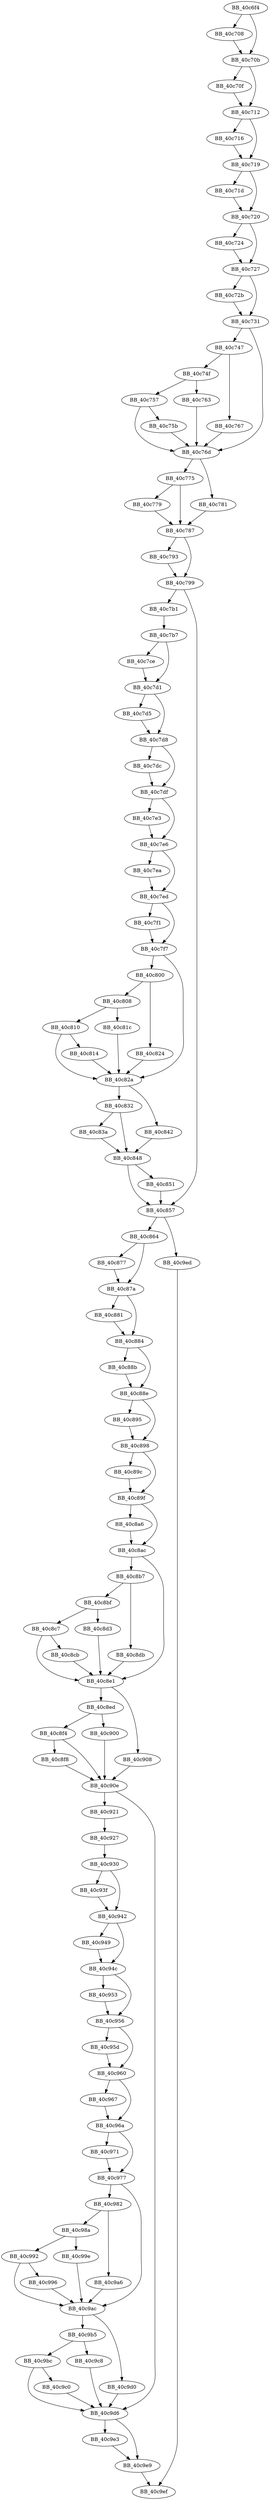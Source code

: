 DiGraph __control87{
BB_40c6f4->BB_40c708
BB_40c6f4->BB_40c70b
BB_40c708->BB_40c70b
BB_40c70b->BB_40c70f
BB_40c70b->BB_40c712
BB_40c70f->BB_40c712
BB_40c712->BB_40c716
BB_40c712->BB_40c719
BB_40c716->BB_40c719
BB_40c719->BB_40c71d
BB_40c719->BB_40c720
BB_40c71d->BB_40c720
BB_40c720->BB_40c724
BB_40c720->BB_40c727
BB_40c724->BB_40c727
BB_40c727->BB_40c72b
BB_40c727->BB_40c731
BB_40c72b->BB_40c731
BB_40c731->BB_40c747
BB_40c731->BB_40c76d
BB_40c747->BB_40c74f
BB_40c747->BB_40c767
BB_40c74f->BB_40c757
BB_40c74f->BB_40c763
BB_40c757->BB_40c75b
BB_40c757->BB_40c76d
BB_40c75b->BB_40c76d
BB_40c763->BB_40c76d
BB_40c767->BB_40c76d
BB_40c76d->BB_40c775
BB_40c76d->BB_40c781
BB_40c775->BB_40c779
BB_40c775->BB_40c787
BB_40c779->BB_40c787
BB_40c781->BB_40c787
BB_40c787->BB_40c793
BB_40c787->BB_40c799
BB_40c793->BB_40c799
BB_40c799->BB_40c7b1
BB_40c799->BB_40c857
BB_40c7b1->BB_40c7b7
BB_40c7b7->BB_40c7ce
BB_40c7b7->BB_40c7d1
BB_40c7ce->BB_40c7d1
BB_40c7d1->BB_40c7d5
BB_40c7d1->BB_40c7d8
BB_40c7d5->BB_40c7d8
BB_40c7d8->BB_40c7dc
BB_40c7d8->BB_40c7df
BB_40c7dc->BB_40c7df
BB_40c7df->BB_40c7e3
BB_40c7df->BB_40c7e6
BB_40c7e3->BB_40c7e6
BB_40c7e6->BB_40c7ea
BB_40c7e6->BB_40c7ed
BB_40c7ea->BB_40c7ed
BB_40c7ed->BB_40c7f1
BB_40c7ed->BB_40c7f7
BB_40c7f1->BB_40c7f7
BB_40c7f7->BB_40c800
BB_40c7f7->BB_40c82a
BB_40c800->BB_40c808
BB_40c800->BB_40c824
BB_40c808->BB_40c810
BB_40c808->BB_40c81c
BB_40c810->BB_40c814
BB_40c810->BB_40c82a
BB_40c814->BB_40c82a
BB_40c81c->BB_40c82a
BB_40c824->BB_40c82a
BB_40c82a->BB_40c832
BB_40c82a->BB_40c842
BB_40c832->BB_40c83a
BB_40c832->BB_40c848
BB_40c83a->BB_40c848
BB_40c842->BB_40c848
BB_40c848->BB_40c851
BB_40c848->BB_40c857
BB_40c851->BB_40c857
BB_40c857->BB_40c864
BB_40c857->BB_40c9ed
BB_40c864->BB_40c877
BB_40c864->BB_40c87a
BB_40c877->BB_40c87a
BB_40c87a->BB_40c881
BB_40c87a->BB_40c884
BB_40c881->BB_40c884
BB_40c884->BB_40c88b
BB_40c884->BB_40c88e
BB_40c88b->BB_40c88e
BB_40c88e->BB_40c895
BB_40c88e->BB_40c898
BB_40c895->BB_40c898
BB_40c898->BB_40c89c
BB_40c898->BB_40c89f
BB_40c89c->BB_40c89f
BB_40c89f->BB_40c8a6
BB_40c89f->BB_40c8ac
BB_40c8a6->BB_40c8ac
BB_40c8ac->BB_40c8b7
BB_40c8ac->BB_40c8e1
BB_40c8b7->BB_40c8bf
BB_40c8b7->BB_40c8db
BB_40c8bf->BB_40c8c7
BB_40c8bf->BB_40c8d3
BB_40c8c7->BB_40c8cb
BB_40c8c7->BB_40c8e1
BB_40c8cb->BB_40c8e1
BB_40c8d3->BB_40c8e1
BB_40c8db->BB_40c8e1
BB_40c8e1->BB_40c8ed
BB_40c8e1->BB_40c908
BB_40c8ed->BB_40c8f4
BB_40c8ed->BB_40c900
BB_40c8f4->BB_40c8f8
BB_40c8f4->BB_40c90e
BB_40c8f8->BB_40c90e
BB_40c900->BB_40c90e
BB_40c908->BB_40c90e
BB_40c90e->BB_40c921
BB_40c90e->BB_40c9d6
BB_40c921->BB_40c927
BB_40c927->BB_40c930
BB_40c930->BB_40c93f
BB_40c930->BB_40c942
BB_40c93f->BB_40c942
BB_40c942->BB_40c949
BB_40c942->BB_40c94c
BB_40c949->BB_40c94c
BB_40c94c->BB_40c953
BB_40c94c->BB_40c956
BB_40c953->BB_40c956
BB_40c956->BB_40c95d
BB_40c956->BB_40c960
BB_40c95d->BB_40c960
BB_40c960->BB_40c967
BB_40c960->BB_40c96a
BB_40c967->BB_40c96a
BB_40c96a->BB_40c971
BB_40c96a->BB_40c977
BB_40c971->BB_40c977
BB_40c977->BB_40c982
BB_40c977->BB_40c9ac
BB_40c982->BB_40c98a
BB_40c982->BB_40c9a6
BB_40c98a->BB_40c992
BB_40c98a->BB_40c99e
BB_40c992->BB_40c996
BB_40c992->BB_40c9ac
BB_40c996->BB_40c9ac
BB_40c99e->BB_40c9ac
BB_40c9a6->BB_40c9ac
BB_40c9ac->BB_40c9b5
BB_40c9ac->BB_40c9d0
BB_40c9b5->BB_40c9bc
BB_40c9b5->BB_40c9c8
BB_40c9bc->BB_40c9c0
BB_40c9bc->BB_40c9d6
BB_40c9c0->BB_40c9d6
BB_40c9c8->BB_40c9d6
BB_40c9d0->BB_40c9d6
BB_40c9d6->BB_40c9e3
BB_40c9d6->BB_40c9e9
BB_40c9e3->BB_40c9e9
BB_40c9e9->BB_40c9ef
BB_40c9ed->BB_40c9ef
}
